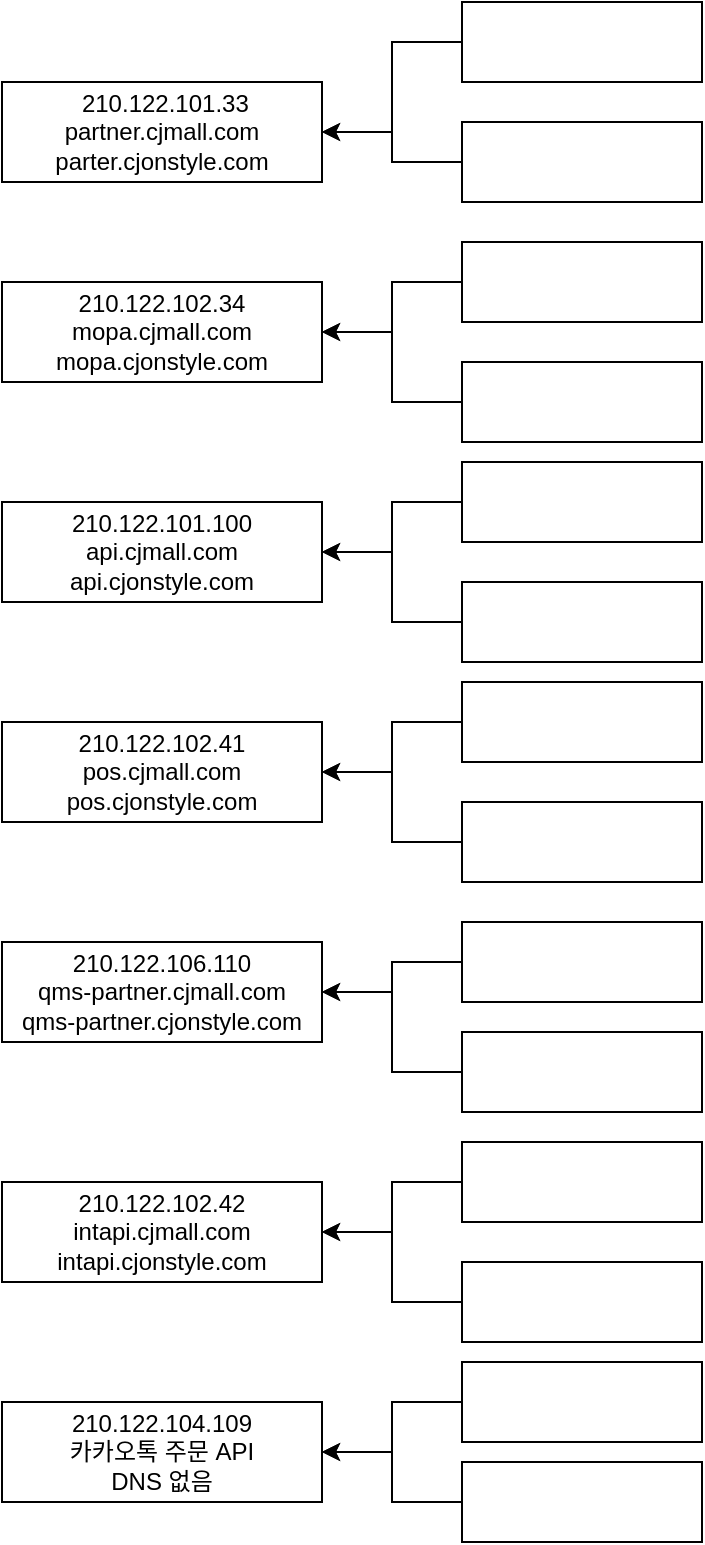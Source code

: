 <mxfile version="14.5.8" type="github">
  <diagram id="5hyMWRGSqQ4SlB6LDzxA" name="Page-1">
    <mxGraphModel dx="1422" dy="772" grid="1" gridSize="10" guides="1" tooltips="1" connect="1" arrows="1" fold="1" page="1" pageScale="1" pageWidth="827" pageHeight="1169" math="0" shadow="0">
      <root>
        <mxCell id="0" />
        <mxCell id="1" parent="0" />
        <mxCell id="tawx1T94hFqLpHu8qOPG-3" value="&amp;nbsp;210.122.101.33&lt;br&gt;partner.cjmall.com&lt;br&gt;parter.cjonstyle.com" style="rounded=0;whiteSpace=wrap;html=1;" vertex="1" parent="1">
          <mxGeometry x="40" y="70" width="160" height="50" as="geometry" />
        </mxCell>
        <mxCell id="tawx1T94hFqLpHu8qOPG-4" value="210.122.102.34&lt;br&gt;mopa.cjmall.com&lt;br&gt;mopa.cjonstyle.com" style="rounded=0;whiteSpace=wrap;html=1;" vertex="1" parent="1">
          <mxGeometry x="40" y="170" width="160" height="50" as="geometry" />
        </mxCell>
        <mxCell id="tawx1T94hFqLpHu8qOPG-5" value="210.122.101.100&lt;br&gt;api.cjmall.com&lt;br&gt;api.cjonstyle.com" style="rounded=0;whiteSpace=wrap;html=1;" vertex="1" parent="1">
          <mxGeometry x="40" y="280" width="160" height="50" as="geometry" />
        </mxCell>
        <mxCell id="tawx1T94hFqLpHu8qOPG-6" value="210.122.102.41&lt;br&gt;pos.cjmall.com&lt;br&gt;pos.cjonstyle.com" style="rounded=0;whiteSpace=wrap;html=1;" vertex="1" parent="1">
          <mxGeometry x="40" y="390" width="160" height="50" as="geometry" />
        </mxCell>
        <mxCell id="tawx1T94hFqLpHu8qOPG-7" value="210.122.106.110&lt;br&gt;qms-partner.cjmall.com&lt;br&gt;qms-partner.cjonstyle.com" style="rounded=0;whiteSpace=wrap;html=1;" vertex="1" parent="1">
          <mxGeometry x="40" y="500" width="160" height="50" as="geometry" />
        </mxCell>
        <mxCell id="tawx1T94hFqLpHu8qOPG-8" value="210.122.102.42&lt;br&gt;intapi.cjmall.com&lt;br&gt;intapi.cjonstyle.com" style="rounded=0;whiteSpace=wrap;html=1;" vertex="1" parent="1">
          <mxGeometry x="40" y="620" width="160" height="50" as="geometry" />
        </mxCell>
        <mxCell id="tawx1T94hFqLpHu8qOPG-9" value="210.122.104.109&lt;br&gt;카카오톡 주문 API&lt;br&gt;DNS 없음" style="rounded=0;whiteSpace=wrap;html=1;" vertex="1" parent="1">
          <mxGeometry x="40" y="730" width="160" height="50" as="geometry" />
        </mxCell>
        <mxCell id="tawx1T94hFqLpHu8qOPG-28" style="edgeStyle=orthogonalEdgeStyle;rounded=0;orthogonalLoop=1;jettySize=auto;html=1;" edge="1" parent="1" source="tawx1T94hFqLpHu8qOPG-11" target="tawx1T94hFqLpHu8qOPG-3">
          <mxGeometry relative="1" as="geometry" />
        </mxCell>
        <mxCell id="tawx1T94hFqLpHu8qOPG-11" value="" style="rounded=0;whiteSpace=wrap;html=1;" vertex="1" parent="1">
          <mxGeometry x="270" y="30" width="120" height="40" as="geometry" />
        </mxCell>
        <mxCell id="tawx1T94hFqLpHu8qOPG-29" style="edgeStyle=orthogonalEdgeStyle;rounded=0;orthogonalLoop=1;jettySize=auto;html=1;entryX=1;entryY=0.5;entryDx=0;entryDy=0;" edge="1" parent="1" source="tawx1T94hFqLpHu8qOPG-12" target="tawx1T94hFqLpHu8qOPG-3">
          <mxGeometry relative="1" as="geometry" />
        </mxCell>
        <mxCell id="tawx1T94hFqLpHu8qOPG-12" value="" style="rounded=0;whiteSpace=wrap;html=1;" vertex="1" parent="1">
          <mxGeometry x="270" y="90" width="120" height="40" as="geometry" />
        </mxCell>
        <mxCell id="tawx1T94hFqLpHu8qOPG-30" style="edgeStyle=orthogonalEdgeStyle;rounded=0;orthogonalLoop=1;jettySize=auto;html=1;" edge="1" parent="1" source="tawx1T94hFqLpHu8qOPG-13" target="tawx1T94hFqLpHu8qOPG-4">
          <mxGeometry relative="1" as="geometry" />
        </mxCell>
        <mxCell id="tawx1T94hFqLpHu8qOPG-13" value="" style="rounded=0;whiteSpace=wrap;html=1;" vertex="1" parent="1">
          <mxGeometry x="270" y="150" width="120" height="40" as="geometry" />
        </mxCell>
        <mxCell id="tawx1T94hFqLpHu8qOPG-31" style="edgeStyle=orthogonalEdgeStyle;rounded=0;orthogonalLoop=1;jettySize=auto;html=1;entryX=1;entryY=0.5;entryDx=0;entryDy=0;" edge="1" parent="1" source="tawx1T94hFqLpHu8qOPG-14" target="tawx1T94hFqLpHu8qOPG-4">
          <mxGeometry relative="1" as="geometry" />
        </mxCell>
        <mxCell id="tawx1T94hFqLpHu8qOPG-14" value="" style="rounded=0;whiteSpace=wrap;html=1;" vertex="1" parent="1">
          <mxGeometry x="270" y="210" width="120" height="40" as="geometry" />
        </mxCell>
        <mxCell id="tawx1T94hFqLpHu8qOPG-32" style="edgeStyle=orthogonalEdgeStyle;rounded=0;orthogonalLoop=1;jettySize=auto;html=1;" edge="1" parent="1" source="tawx1T94hFqLpHu8qOPG-15" target="tawx1T94hFqLpHu8qOPG-5">
          <mxGeometry relative="1" as="geometry" />
        </mxCell>
        <mxCell id="tawx1T94hFqLpHu8qOPG-15" value="" style="rounded=0;whiteSpace=wrap;html=1;" vertex="1" parent="1">
          <mxGeometry x="270" y="260" width="120" height="40" as="geometry" />
        </mxCell>
        <mxCell id="tawx1T94hFqLpHu8qOPG-33" style="edgeStyle=orthogonalEdgeStyle;rounded=0;orthogonalLoop=1;jettySize=auto;html=1;" edge="1" parent="1" source="tawx1T94hFqLpHu8qOPG-16" target="tawx1T94hFqLpHu8qOPG-5">
          <mxGeometry relative="1" as="geometry" />
        </mxCell>
        <mxCell id="tawx1T94hFqLpHu8qOPG-16" value="" style="rounded=0;whiteSpace=wrap;html=1;" vertex="1" parent="1">
          <mxGeometry x="270" y="320" width="120" height="40" as="geometry" />
        </mxCell>
        <mxCell id="tawx1T94hFqLpHu8qOPG-34" style="edgeStyle=orthogonalEdgeStyle;rounded=0;orthogonalLoop=1;jettySize=auto;html=1;" edge="1" parent="1" source="tawx1T94hFqLpHu8qOPG-17" target="tawx1T94hFqLpHu8qOPG-6">
          <mxGeometry relative="1" as="geometry" />
        </mxCell>
        <mxCell id="tawx1T94hFqLpHu8qOPG-17" value="" style="rounded=0;whiteSpace=wrap;html=1;" vertex="1" parent="1">
          <mxGeometry x="270" y="370" width="120" height="40" as="geometry" />
        </mxCell>
        <mxCell id="tawx1T94hFqLpHu8qOPG-35" style="edgeStyle=orthogonalEdgeStyle;rounded=0;orthogonalLoop=1;jettySize=auto;html=1;" edge="1" parent="1" source="tawx1T94hFqLpHu8qOPG-18" target="tawx1T94hFqLpHu8qOPG-6">
          <mxGeometry relative="1" as="geometry" />
        </mxCell>
        <mxCell id="tawx1T94hFqLpHu8qOPG-18" value="" style="rounded=0;whiteSpace=wrap;html=1;" vertex="1" parent="1">
          <mxGeometry x="270" y="430" width="120" height="40" as="geometry" />
        </mxCell>
        <mxCell id="tawx1T94hFqLpHu8qOPG-38" style="edgeStyle=orthogonalEdgeStyle;rounded=0;orthogonalLoop=1;jettySize=auto;html=1;" edge="1" parent="1" source="tawx1T94hFqLpHu8qOPG-19" target="tawx1T94hFqLpHu8qOPG-8">
          <mxGeometry relative="1" as="geometry" />
        </mxCell>
        <mxCell id="tawx1T94hFqLpHu8qOPG-19" value="" style="rounded=0;whiteSpace=wrap;html=1;" vertex="1" parent="1">
          <mxGeometry x="270" y="600" width="120" height="40" as="geometry" />
        </mxCell>
        <mxCell id="tawx1T94hFqLpHu8qOPG-37" style="edgeStyle=orthogonalEdgeStyle;rounded=0;orthogonalLoop=1;jettySize=auto;html=1;" edge="1" parent="1" source="tawx1T94hFqLpHu8qOPG-23" target="tawx1T94hFqLpHu8qOPG-7">
          <mxGeometry relative="1" as="geometry" />
        </mxCell>
        <mxCell id="tawx1T94hFqLpHu8qOPG-23" value="" style="rounded=0;whiteSpace=wrap;html=1;" vertex="1" parent="1">
          <mxGeometry x="270" y="545" width="120" height="40" as="geometry" />
        </mxCell>
        <mxCell id="tawx1T94hFqLpHu8qOPG-36" style="edgeStyle=orthogonalEdgeStyle;rounded=0;orthogonalLoop=1;jettySize=auto;html=1;" edge="1" parent="1" source="tawx1T94hFqLpHu8qOPG-24" target="tawx1T94hFqLpHu8qOPG-7">
          <mxGeometry relative="1" as="geometry" />
        </mxCell>
        <mxCell id="tawx1T94hFqLpHu8qOPG-24" value="" style="rounded=0;whiteSpace=wrap;html=1;" vertex="1" parent="1">
          <mxGeometry x="270" y="490" width="120" height="40" as="geometry" />
        </mxCell>
        <mxCell id="tawx1T94hFqLpHu8qOPG-39" style="edgeStyle=orthogonalEdgeStyle;rounded=0;orthogonalLoop=1;jettySize=auto;html=1;" edge="1" parent="1" source="tawx1T94hFqLpHu8qOPG-25" target="tawx1T94hFqLpHu8qOPG-8">
          <mxGeometry relative="1" as="geometry" />
        </mxCell>
        <mxCell id="tawx1T94hFqLpHu8qOPG-25" value="" style="rounded=0;whiteSpace=wrap;html=1;" vertex="1" parent="1">
          <mxGeometry x="270" y="660" width="120" height="40" as="geometry" />
        </mxCell>
        <mxCell id="tawx1T94hFqLpHu8qOPG-40" style="edgeStyle=orthogonalEdgeStyle;rounded=0;orthogonalLoop=1;jettySize=auto;html=1;" edge="1" parent="1" source="tawx1T94hFqLpHu8qOPG-26" target="tawx1T94hFqLpHu8qOPG-9">
          <mxGeometry relative="1" as="geometry" />
        </mxCell>
        <mxCell id="tawx1T94hFqLpHu8qOPG-26" value="" style="rounded=0;whiteSpace=wrap;html=1;" vertex="1" parent="1">
          <mxGeometry x="270" y="710" width="120" height="40" as="geometry" />
        </mxCell>
        <mxCell id="tawx1T94hFqLpHu8qOPG-41" style="edgeStyle=orthogonalEdgeStyle;rounded=0;orthogonalLoop=1;jettySize=auto;html=1;" edge="1" parent="1" source="tawx1T94hFqLpHu8qOPG-27" target="tawx1T94hFqLpHu8qOPG-9">
          <mxGeometry relative="1" as="geometry" />
        </mxCell>
        <mxCell id="tawx1T94hFqLpHu8qOPG-27" value="" style="rounded=0;whiteSpace=wrap;html=1;" vertex="1" parent="1">
          <mxGeometry x="270" y="760" width="120" height="40" as="geometry" />
        </mxCell>
      </root>
    </mxGraphModel>
  </diagram>
</mxfile>
